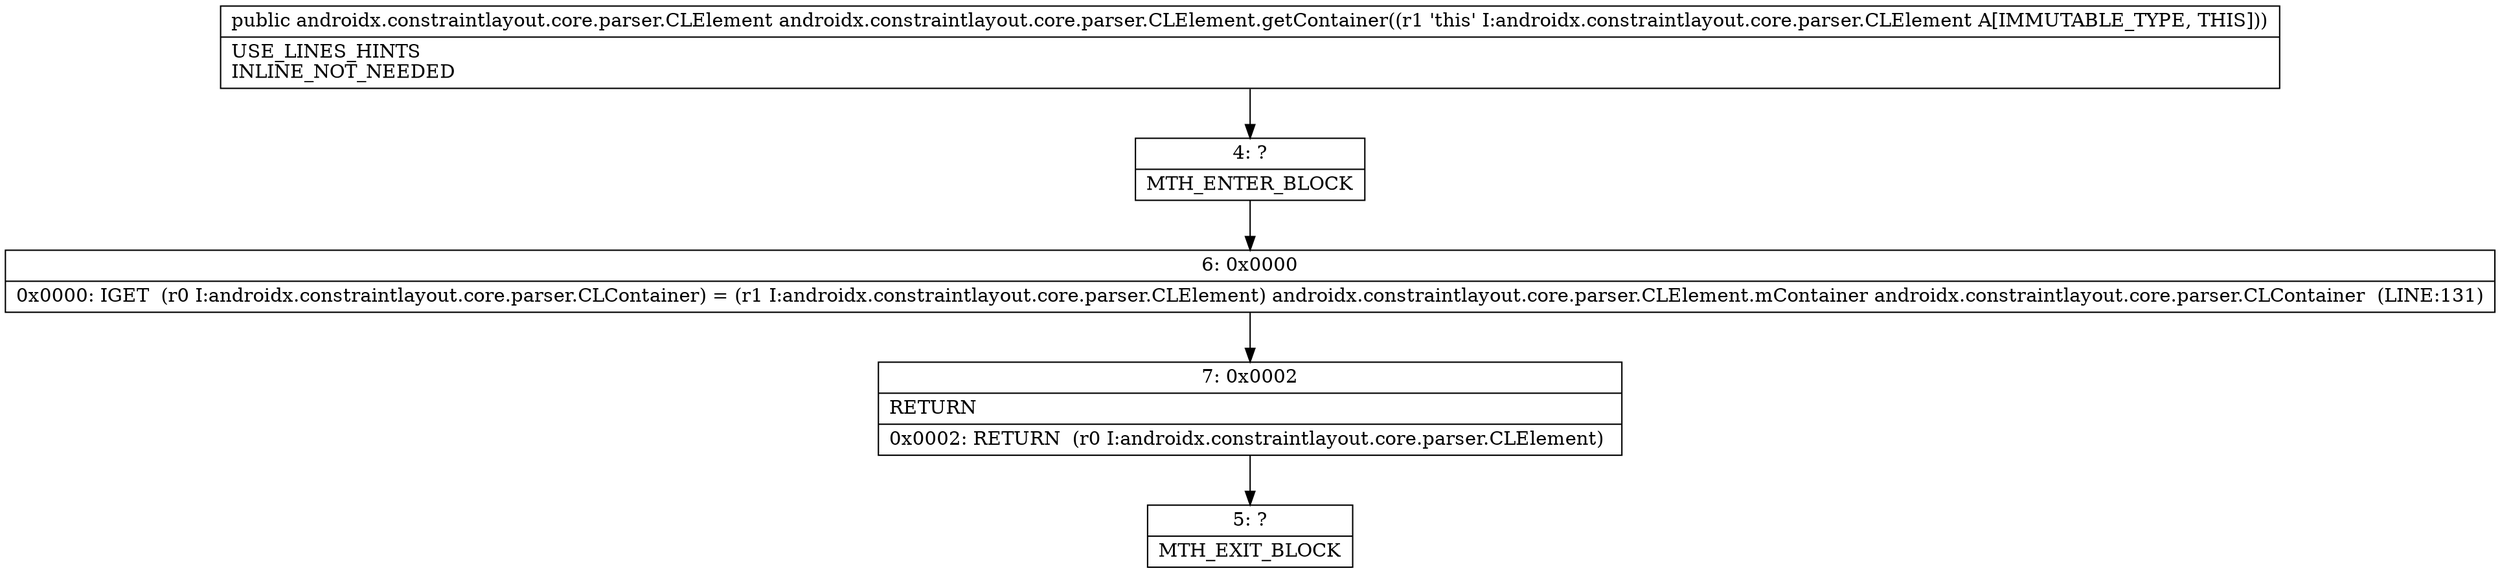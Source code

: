 digraph "CFG forandroidx.constraintlayout.core.parser.CLElement.getContainer()Landroidx\/constraintlayout\/core\/parser\/CLElement;" {
Node_4 [shape=record,label="{4\:\ ?|MTH_ENTER_BLOCK\l}"];
Node_6 [shape=record,label="{6\:\ 0x0000|0x0000: IGET  (r0 I:androidx.constraintlayout.core.parser.CLContainer) = (r1 I:androidx.constraintlayout.core.parser.CLElement) androidx.constraintlayout.core.parser.CLElement.mContainer androidx.constraintlayout.core.parser.CLContainer  (LINE:131)\l}"];
Node_7 [shape=record,label="{7\:\ 0x0002|RETURN\l|0x0002: RETURN  (r0 I:androidx.constraintlayout.core.parser.CLElement) \l}"];
Node_5 [shape=record,label="{5\:\ ?|MTH_EXIT_BLOCK\l}"];
MethodNode[shape=record,label="{public androidx.constraintlayout.core.parser.CLElement androidx.constraintlayout.core.parser.CLElement.getContainer((r1 'this' I:androidx.constraintlayout.core.parser.CLElement A[IMMUTABLE_TYPE, THIS]))  | USE_LINES_HINTS\lINLINE_NOT_NEEDED\l}"];
MethodNode -> Node_4;Node_4 -> Node_6;
Node_6 -> Node_7;
Node_7 -> Node_5;
}

